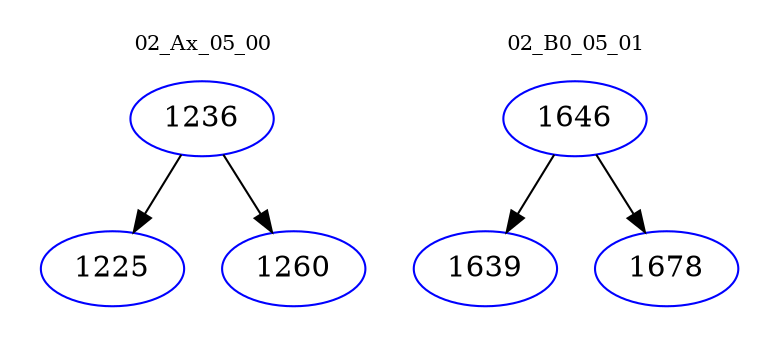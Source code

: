 digraph{
subgraph cluster_0 {
color = white
label = "02_Ax_05_00";
fontsize=10;
T0_1236 [label="1236", color="blue"]
T0_1236 -> T0_1225 [color="black"]
T0_1225 [label="1225", color="blue"]
T0_1236 -> T0_1260 [color="black"]
T0_1260 [label="1260", color="blue"]
}
subgraph cluster_1 {
color = white
label = "02_B0_05_01";
fontsize=10;
T1_1646 [label="1646", color="blue"]
T1_1646 -> T1_1639 [color="black"]
T1_1639 [label="1639", color="blue"]
T1_1646 -> T1_1678 [color="black"]
T1_1678 [label="1678", color="blue"]
}
}
